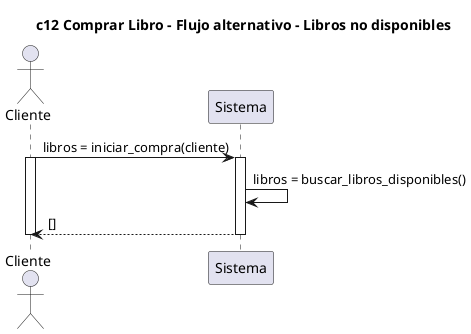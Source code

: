@startuml


title c12 Comprar Libro - Flujo alternativo - Libros no disponibles

actor Cliente as c
participant Sistema as s

c -> s : libros = iniciar_compra(cliente)
activate c
    activate s
        s -> s : libros = buscar_libros_disponibles()
        return []
    deactivate s
deactivate c

@enduml